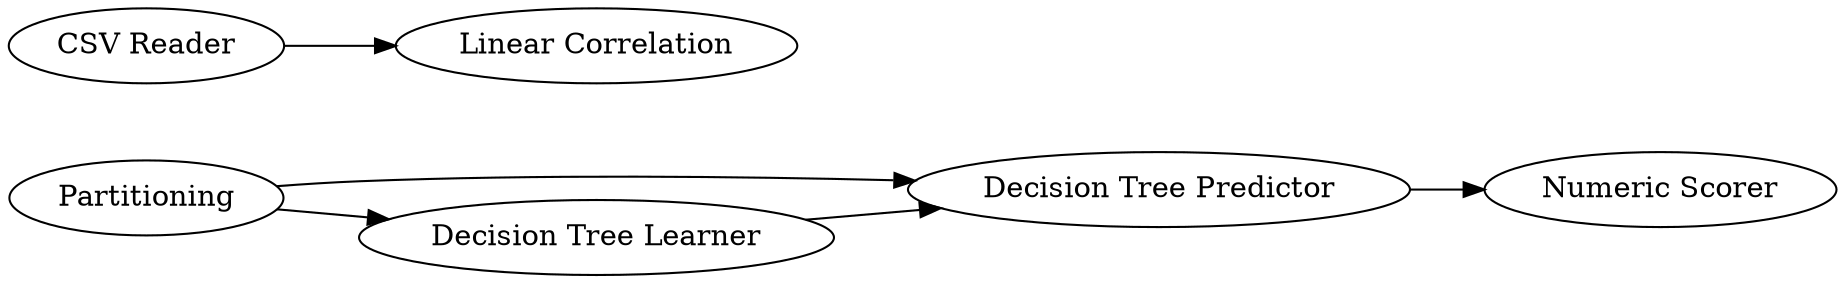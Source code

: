 digraph {
	"2303511839700772550_2" [label=Partitioning]
	"2303511839700772550_4" [label="Decision Tree Predictor"]
	"2303511839700772550_8" [label="Linear Correlation"]
	"2303511839700772550_1" [label="CSV Reader"]
	"2303511839700772550_3" [label="Decision Tree Learner"]
	"2303511839700772550_5" [label="Numeric Scorer"]
	"2303511839700772550_1" -> "2303511839700772550_8"
	"2303511839700772550_4" -> "2303511839700772550_5"
	"2303511839700772550_2" -> "2303511839700772550_4"
	"2303511839700772550_2" -> "2303511839700772550_3"
	"2303511839700772550_3" -> "2303511839700772550_4"
	rankdir=LR
}
